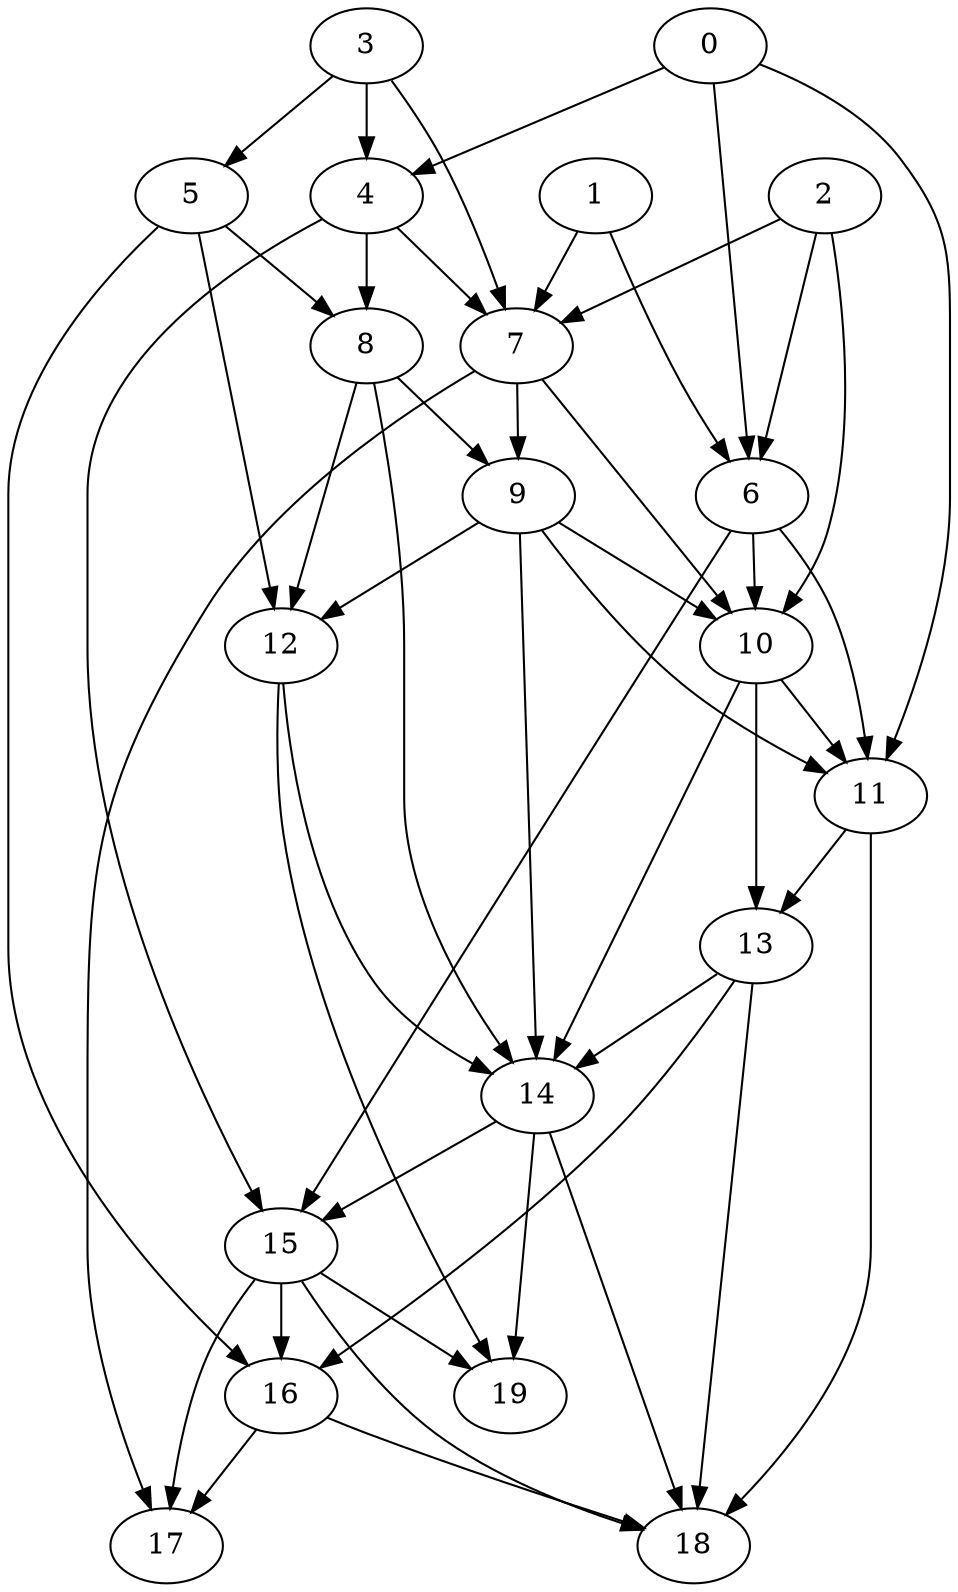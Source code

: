 digraph "OutTree-Balanced-MaxBf-3_Nodes_11_CCR_0.1_WeightType_Random" {
	0	 [Weight=5];
	1	 [Weight=7];
	2	 [Weight=5];
	3	 [Weight=7];
	4	 [Weight=5];
	5	 [Weight=7];
	6	 [Weight=5];
	7	 [Weight=7];
	8	 [Weight=5];
	9	 [Weight=7];
	10	 [Weight=5];
	11	 [Weight=7];
	12	 [Weight=5];
	13	 [Weight=7];
	14	 [Weight=5];
	15	 [Weight=7];
	16	 [Weight=5];
	17	 [Weight=7];
	18	 [Weight=5];
	19	 [Weight=7];
	0 -> 4	 [Weight=9];
	0 -> 6	 [Weight=9];
	0 -> 11	 [Weight=9];
	1 -> 6	 [Weight=9];
	1 -> 7	 [Weight=9];
	2 -> 6	 [Weight=9];
	2 -> 7	 [Weight=9];
	2 -> 10	 [Weight=9];
	3 -> 4	 [Weight=9];
	3 -> 5	 [Weight=9];
	3 -> 7	 [Weight=9];
	4 -> 7	 [Weight=9];
	4 -> 8	 [Weight=9];
	4 -> 15	 [Weight=9];
	5 -> 8	 [Weight=9];
	5 -> 12	 [Weight=9];
	5 -> 16	 [Weight=9];
	6 -> 10	 [Weight=9];
	6 -> 11	 [Weight=9];
	6 -> 15	 [Weight=9];
	7 -> 9	 [Weight=9];
	7 -> 10	 [Weight=9];
	7 -> 17	 [Weight=9];
	8 -> 9	 [Weight=9];
	8 -> 12	 [Weight=9];
	8 -> 14	 [Weight=9];
	9 -> 10	 [Weight=9];
	9 -> 11	 [Weight=9];
	9 -> 12	 [Weight=9];
	9 -> 14	 [Weight=9];
	10 -> 11	 [Weight=9];
   	10 -> 13	 [Weight=9];
   	10 -> 14	 [Weight=9];
	11 -> 13	 [Weight=9];
	11 -> 18	 [Weight=9];
	12 -> 14	 [Weight=9];
	12 -> 19	 [Weight=9];
	13 -> 14	 [Weight=9];
	13 -> 16	 [Weight=9];
	13 -> 18	 [Weight=9];
	14 -> 15	 [Weight=9];
	14 -> 18	 [Weight=9];
	14 -> 19	 [Weight=9];
	15 -> 17	 [Weight=9];
	15 -> 18	 [Weight=9];
	15 -> 19	 [Weight=9];
	15 -> 16	 [Weight=9];
	16 -> 17	 [Weight=9];
	16 -> 18	 [Weight=9];
}
